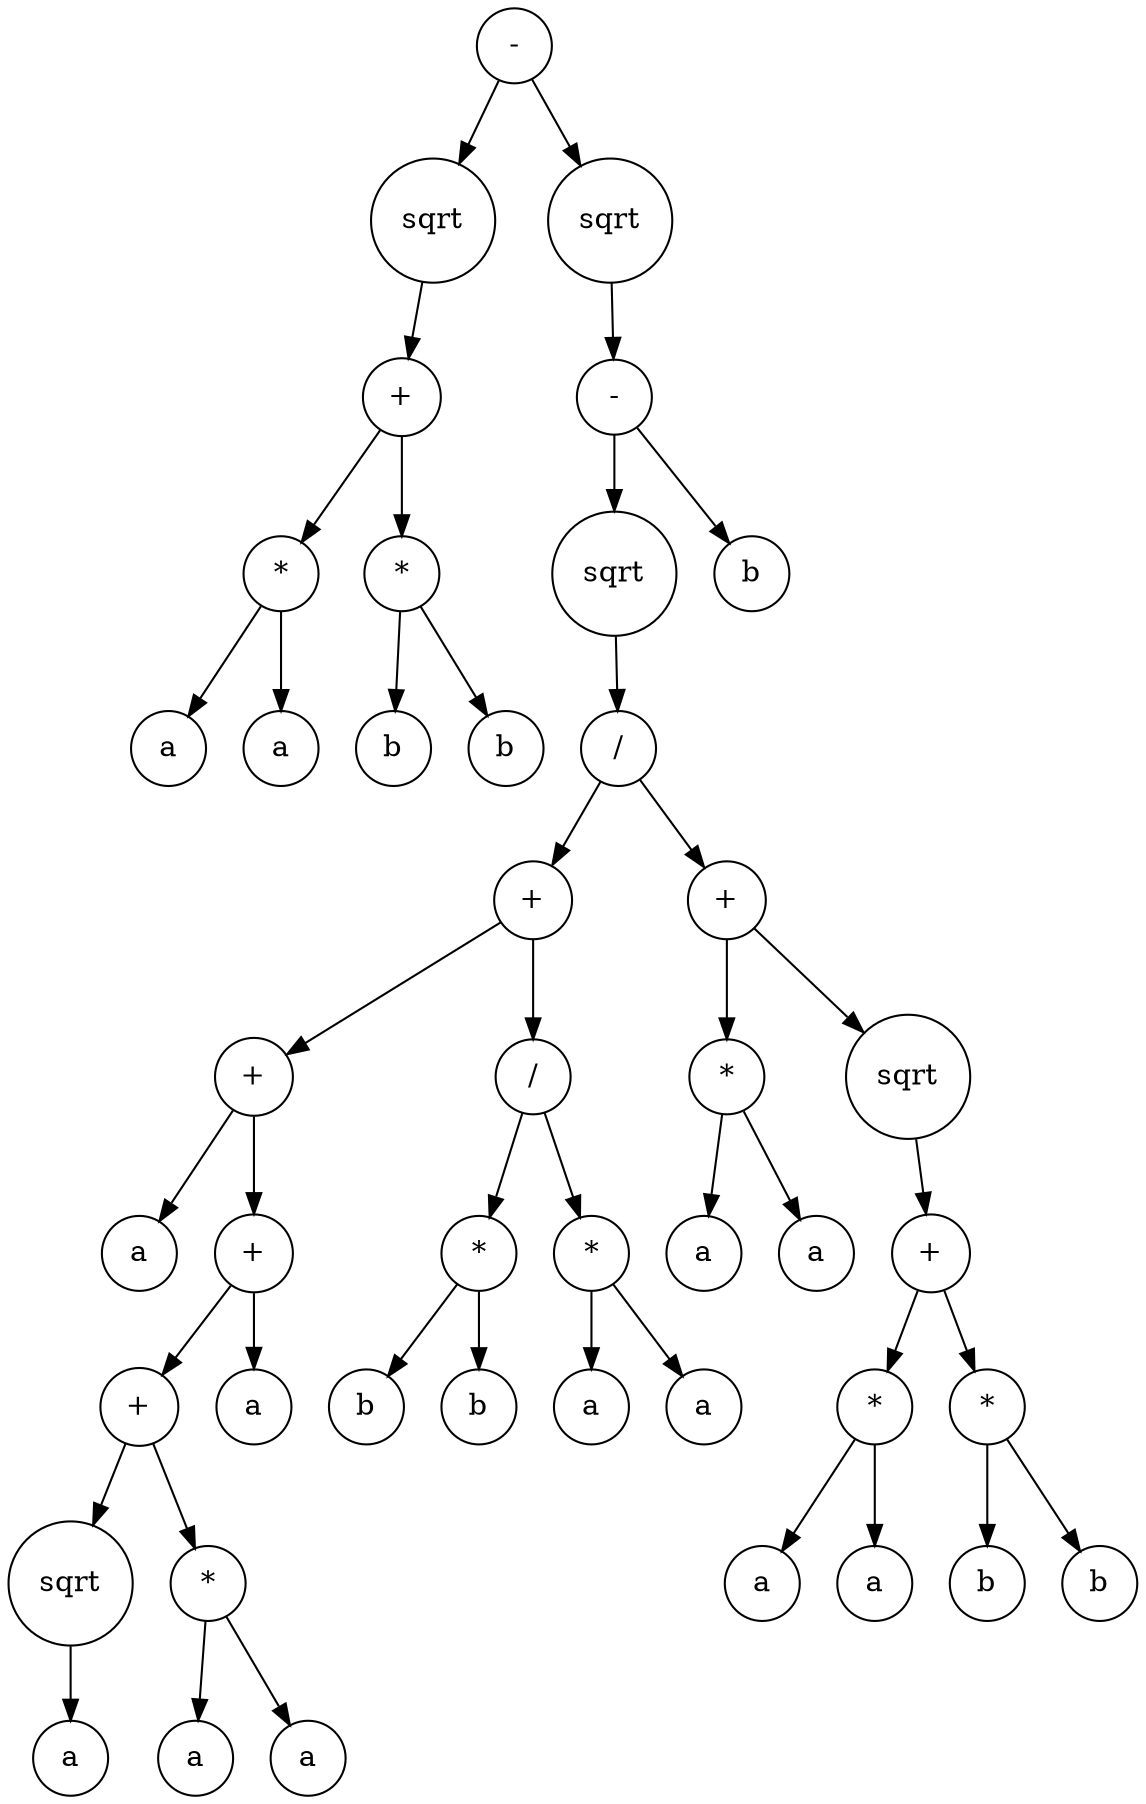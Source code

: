 digraph g {
graph [ordering=out];
node [shape=circle];
n[label = "-"];
n0[label = "sqrt"];
n00[label = "+"];
n000[label = "*"];
n0000[label = "a"];
n000 -> n0000;
n0001[label = "a"];
n000 -> n0001;
n00 -> n000;
n001[label = "*"];
n0010[label = "b"];
n001 -> n0010;
n0011[label = "b"];
n001 -> n0011;
n00 -> n001;
n0 -> n00;
n -> n0;
n1[label = "sqrt"];
n10[label = "-"];
n100[label = "sqrt"];
n1000[label = "/"];
n10000[label = "+"];
n100000[label = "+"];
n1000000[label = "a"];
n100000 -> n1000000;
n1000001[label = "+"];
n10000010[label = "+"];
n100000100[label = "sqrt"];
n1000001000[label = "a"];
n100000100 -> n1000001000;
n10000010 -> n100000100;
n100000101[label = "*"];
n1000001010[label = "a"];
n100000101 -> n1000001010;
n1000001011[label = "a"];
n100000101 -> n1000001011;
n10000010 -> n100000101;
n1000001 -> n10000010;
n10000011[label = "a"];
n1000001 -> n10000011;
n100000 -> n1000001;
n10000 -> n100000;
n100001[label = "/"];
n1000010[label = "*"];
n10000100[label = "b"];
n1000010 -> n10000100;
n10000101[label = "b"];
n1000010 -> n10000101;
n100001 -> n1000010;
n1000011[label = "*"];
n10000110[label = "a"];
n1000011 -> n10000110;
n10000111[label = "a"];
n1000011 -> n10000111;
n100001 -> n1000011;
n10000 -> n100001;
n1000 -> n10000;
n10001[label = "+"];
n100010[label = "*"];
n1000100[label = "a"];
n100010 -> n1000100;
n1000101[label = "a"];
n100010 -> n1000101;
n10001 -> n100010;
n100011[label = "sqrt"];
n1000110[label = "+"];
n10001100[label = "*"];
n100011000[label = "a"];
n10001100 -> n100011000;
n100011001[label = "a"];
n10001100 -> n100011001;
n1000110 -> n10001100;
n10001101[label = "*"];
n100011010[label = "b"];
n10001101 -> n100011010;
n100011011[label = "b"];
n10001101 -> n100011011;
n1000110 -> n10001101;
n100011 -> n1000110;
n10001 -> n100011;
n1000 -> n10001;
n100 -> n1000;
n10 -> n100;
n101[label = "b"];
n10 -> n101;
n1 -> n10;
n -> n1;
}
